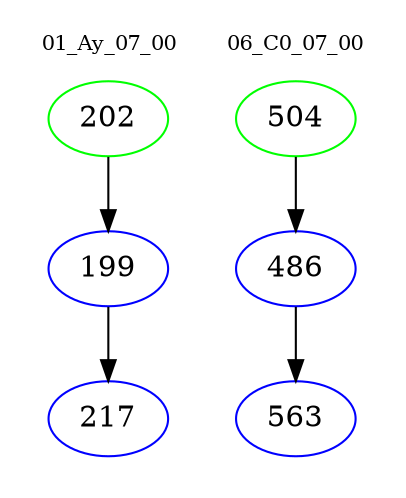 digraph{
subgraph cluster_0 {
color = white
label = "01_Ay_07_00";
fontsize=10;
T0_202 [label="202", color="green"]
T0_202 -> T0_199 [color="black"]
T0_199 [label="199", color="blue"]
T0_199 -> T0_217 [color="black"]
T0_217 [label="217", color="blue"]
}
subgraph cluster_1 {
color = white
label = "06_C0_07_00";
fontsize=10;
T1_504 [label="504", color="green"]
T1_504 -> T1_486 [color="black"]
T1_486 [label="486", color="blue"]
T1_486 -> T1_563 [color="black"]
T1_563 [label="563", color="blue"]
}
}
